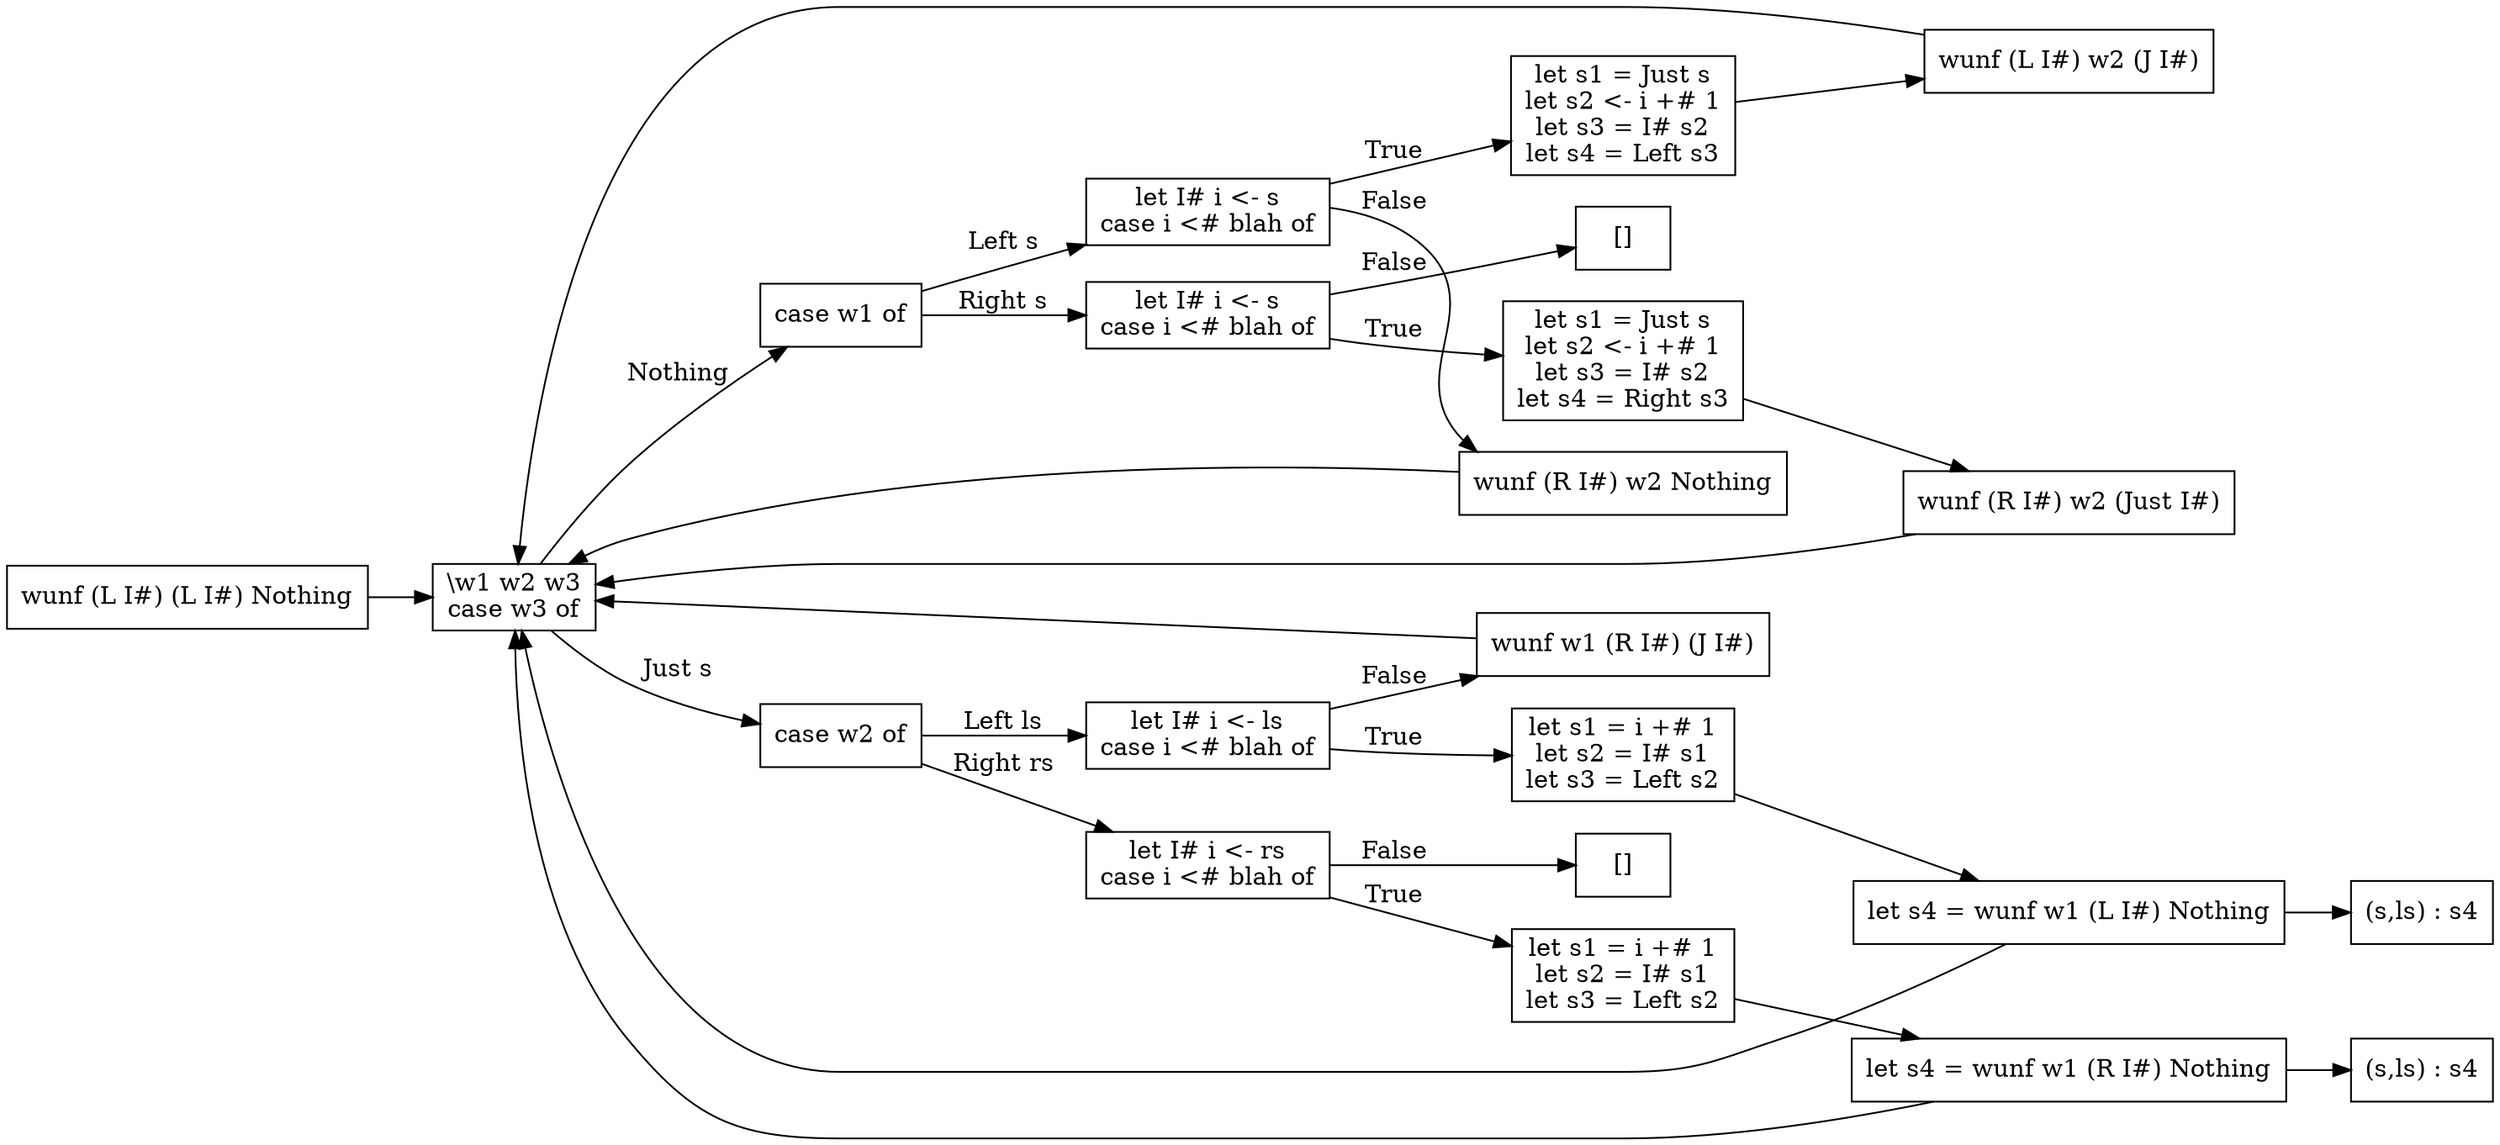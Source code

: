 digraph EZipE {
    rankdir=LR;
    node [shape = doublecircle]; 
    node [shape = rectangle];
    1 [label = "wunf (L I#) (L I#) Nothing"];
    2 [label = "\\w1 w2 w3\ncase w3 of"];
    4 [label = "case w1 of"];
    5 [label = "let I# i <- s\ncase i <# blah of"];
    6 [label = "wunf (R I#) w2 Nothing"];

    7 [label = "let s1 = Just s\nlet s2 <- i +# 1\nlet s3 = I# s2\nlet s4 = Left s3"];
    8 [label = "wunf (L I#) w2 (J I#)"];

    9 [label = "let I# i <- s\ncase i <# blah of"];
    10[label = "[]"];
    11[label = "let s1 = Just s\nlet s2 <- i +# 1\nlet s3 = I# s2\nlet s4 = Right s3"];
    12[label="wunf (R I#) w2 (Just I#)"];

    13[label="case w2 of"];
    14[label="let I# i <- ls\ncase i <# blah of"];
    15[label="wunf w1 (R I#) (J I#)"];

    16[label="let s1 = i +# 1\nlet s2 = I# s1\nlet s3 = Left s2"];
    17[label="let s4 = wunf w1 (L I#) Nothing"];
    18[label="(s,ls) : s4"];

    19[label="let I# i <- rs\ncase i <# blah of"];
    20[label="[]"];
    21[label="let s1 = i +# 1\nlet s2 = I# s1\nlet s3 = Left s2"];
    22[label="let s4 = wunf w1 (R I#) Nothing"];
    23[label="(s,ls) : s4"];

    1 -> 2;
    2 -> 4 [label = "Nothing"];
    4 -> 5 [label = "Left s"];
    5 -> 6 [label = "False"];
    6 -> 2;

    5 -> 7 [label = "True"];
    7 -> 8;
    8 -> 2;

    4 -> 9 [label = "Right s"];
    9 -> 10[label = "False"];
    9 -> 11[label = "True"];
    11 -> 12;
    12 -> 2;

    2 -> 13 [label = "Just s"];
    13 -> 14[label="Left ls"];
    14 -> 15 [label="False"];
    15 -> 2;

    14 -> 16[label="True"];
    16 -> 17;
    17 -> 2;
    17 -> 18;

    13 -> 19[label="Right rs"];
    19 -> 20[label="False"];
    19 -> 21[label="True"];
    21->22;
    22->2;
    22->23;
    
    
}

